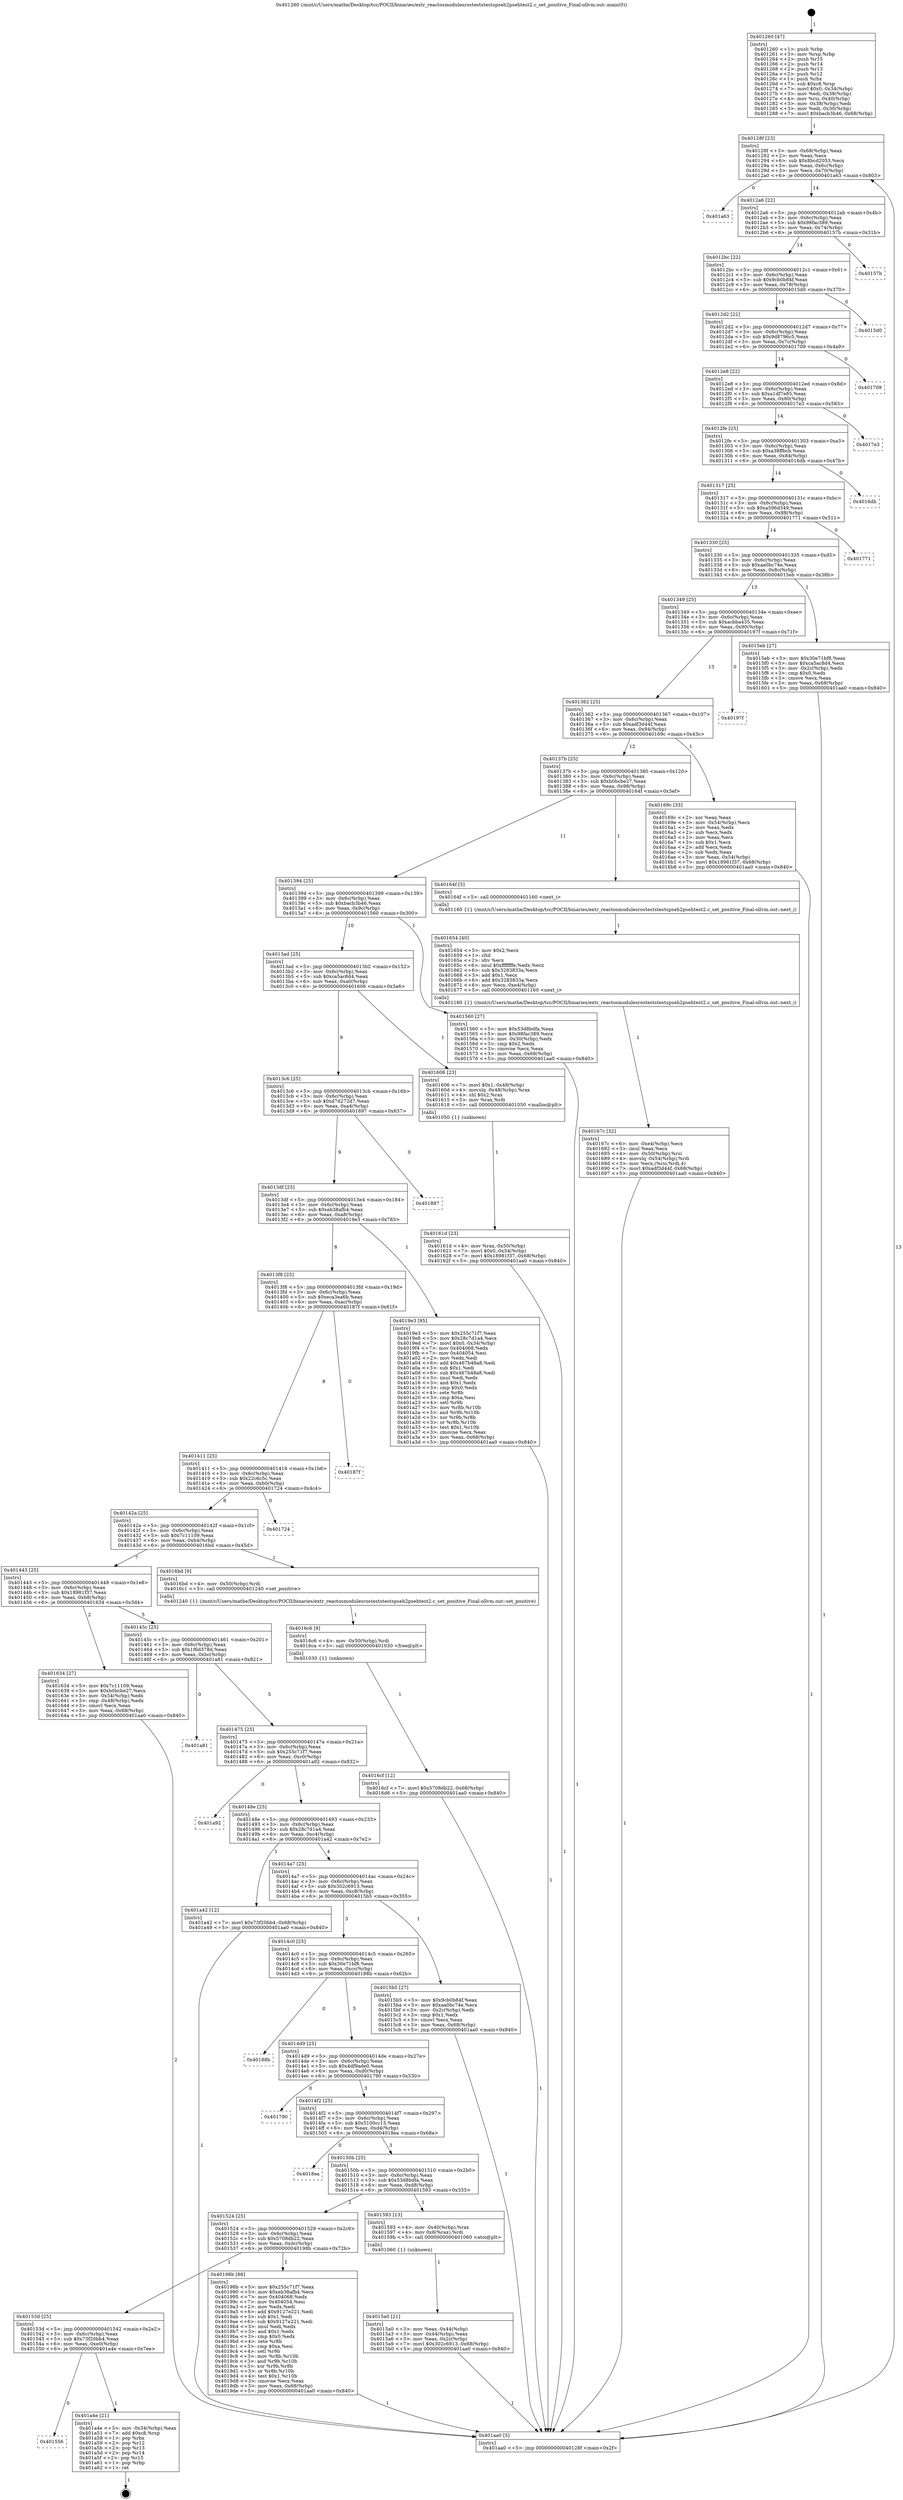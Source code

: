 digraph "0x401260" {
  label = "0x401260 (/mnt/c/Users/mathe/Desktop/tcc/POCII/binaries/extr_reactosmodulesrosteststestspseh2psehtest2.c_set_positive_Final-ollvm.out::main(0))"
  labelloc = "t"
  node[shape=record]

  Entry [label="",width=0.3,height=0.3,shape=circle,fillcolor=black,style=filled]
  "0x40128f" [label="{
     0x40128f [23]\l
     | [instrs]\l
     &nbsp;&nbsp;0x40128f \<+3\>: mov -0x68(%rbp),%eax\l
     &nbsp;&nbsp;0x401292 \<+2\>: mov %eax,%ecx\l
     &nbsp;&nbsp;0x401294 \<+6\>: sub $0x8bcd2053,%ecx\l
     &nbsp;&nbsp;0x40129a \<+3\>: mov %eax,-0x6c(%rbp)\l
     &nbsp;&nbsp;0x40129d \<+3\>: mov %ecx,-0x70(%rbp)\l
     &nbsp;&nbsp;0x4012a0 \<+6\>: je 0000000000401a63 \<main+0x803\>\l
  }"]
  "0x401a63" [label="{
     0x401a63\l
  }", style=dashed]
  "0x4012a6" [label="{
     0x4012a6 [22]\l
     | [instrs]\l
     &nbsp;&nbsp;0x4012a6 \<+5\>: jmp 00000000004012ab \<main+0x4b\>\l
     &nbsp;&nbsp;0x4012ab \<+3\>: mov -0x6c(%rbp),%eax\l
     &nbsp;&nbsp;0x4012ae \<+5\>: sub $0x98fac389,%eax\l
     &nbsp;&nbsp;0x4012b3 \<+3\>: mov %eax,-0x74(%rbp)\l
     &nbsp;&nbsp;0x4012b6 \<+6\>: je 000000000040157b \<main+0x31b\>\l
  }"]
  Exit [label="",width=0.3,height=0.3,shape=circle,fillcolor=black,style=filled,peripheries=2]
  "0x40157b" [label="{
     0x40157b\l
  }", style=dashed]
  "0x4012bc" [label="{
     0x4012bc [22]\l
     | [instrs]\l
     &nbsp;&nbsp;0x4012bc \<+5\>: jmp 00000000004012c1 \<main+0x61\>\l
     &nbsp;&nbsp;0x4012c1 \<+3\>: mov -0x6c(%rbp),%eax\l
     &nbsp;&nbsp;0x4012c4 \<+5\>: sub $0x9cb0b84f,%eax\l
     &nbsp;&nbsp;0x4012c9 \<+3\>: mov %eax,-0x78(%rbp)\l
     &nbsp;&nbsp;0x4012cc \<+6\>: je 00000000004015d0 \<main+0x370\>\l
  }"]
  "0x401556" [label="{
     0x401556\l
  }", style=dashed]
  "0x4015d0" [label="{
     0x4015d0\l
  }", style=dashed]
  "0x4012d2" [label="{
     0x4012d2 [22]\l
     | [instrs]\l
     &nbsp;&nbsp;0x4012d2 \<+5\>: jmp 00000000004012d7 \<main+0x77\>\l
     &nbsp;&nbsp;0x4012d7 \<+3\>: mov -0x6c(%rbp),%eax\l
     &nbsp;&nbsp;0x4012da \<+5\>: sub $0x9d8796c5,%eax\l
     &nbsp;&nbsp;0x4012df \<+3\>: mov %eax,-0x7c(%rbp)\l
     &nbsp;&nbsp;0x4012e2 \<+6\>: je 0000000000401709 \<main+0x4a9\>\l
  }"]
  "0x401a4e" [label="{
     0x401a4e [21]\l
     | [instrs]\l
     &nbsp;&nbsp;0x401a4e \<+3\>: mov -0x34(%rbp),%eax\l
     &nbsp;&nbsp;0x401a51 \<+7\>: add $0xc8,%rsp\l
     &nbsp;&nbsp;0x401a58 \<+1\>: pop %rbx\l
     &nbsp;&nbsp;0x401a59 \<+2\>: pop %r12\l
     &nbsp;&nbsp;0x401a5b \<+2\>: pop %r13\l
     &nbsp;&nbsp;0x401a5d \<+2\>: pop %r14\l
     &nbsp;&nbsp;0x401a5f \<+2\>: pop %r15\l
     &nbsp;&nbsp;0x401a61 \<+1\>: pop %rbp\l
     &nbsp;&nbsp;0x401a62 \<+1\>: ret\l
  }"]
  "0x401709" [label="{
     0x401709\l
  }", style=dashed]
  "0x4012e8" [label="{
     0x4012e8 [22]\l
     | [instrs]\l
     &nbsp;&nbsp;0x4012e8 \<+5\>: jmp 00000000004012ed \<main+0x8d\>\l
     &nbsp;&nbsp;0x4012ed \<+3\>: mov -0x6c(%rbp),%eax\l
     &nbsp;&nbsp;0x4012f0 \<+5\>: sub $0xa1df7e85,%eax\l
     &nbsp;&nbsp;0x4012f5 \<+3\>: mov %eax,-0x80(%rbp)\l
     &nbsp;&nbsp;0x4012f8 \<+6\>: je 00000000004017e3 \<main+0x583\>\l
  }"]
  "0x40153d" [label="{
     0x40153d [25]\l
     | [instrs]\l
     &nbsp;&nbsp;0x40153d \<+5\>: jmp 0000000000401542 \<main+0x2e2\>\l
     &nbsp;&nbsp;0x401542 \<+3\>: mov -0x6c(%rbp),%eax\l
     &nbsp;&nbsp;0x401545 \<+5\>: sub $0x73f20bb4,%eax\l
     &nbsp;&nbsp;0x40154a \<+6\>: mov %eax,-0xe0(%rbp)\l
     &nbsp;&nbsp;0x401550 \<+6\>: je 0000000000401a4e \<main+0x7ee\>\l
  }"]
  "0x4017e3" [label="{
     0x4017e3\l
  }", style=dashed]
  "0x4012fe" [label="{
     0x4012fe [25]\l
     | [instrs]\l
     &nbsp;&nbsp;0x4012fe \<+5\>: jmp 0000000000401303 \<main+0xa3\>\l
     &nbsp;&nbsp;0x401303 \<+3\>: mov -0x6c(%rbp),%eax\l
     &nbsp;&nbsp;0x401306 \<+5\>: sub $0xa38ffbcb,%eax\l
     &nbsp;&nbsp;0x40130b \<+6\>: mov %eax,-0x84(%rbp)\l
     &nbsp;&nbsp;0x401311 \<+6\>: je 00000000004016db \<main+0x47b\>\l
  }"]
  "0x40198b" [label="{
     0x40198b [88]\l
     | [instrs]\l
     &nbsp;&nbsp;0x40198b \<+5\>: mov $0x255c71f7,%eax\l
     &nbsp;&nbsp;0x401990 \<+5\>: mov $0xeb38afb4,%ecx\l
     &nbsp;&nbsp;0x401995 \<+7\>: mov 0x404068,%edx\l
     &nbsp;&nbsp;0x40199c \<+7\>: mov 0x404054,%esi\l
     &nbsp;&nbsp;0x4019a3 \<+2\>: mov %edx,%edi\l
     &nbsp;&nbsp;0x4019a5 \<+6\>: add $0x9127e221,%edi\l
     &nbsp;&nbsp;0x4019ab \<+3\>: sub $0x1,%edi\l
     &nbsp;&nbsp;0x4019ae \<+6\>: sub $0x9127e221,%edi\l
     &nbsp;&nbsp;0x4019b4 \<+3\>: imul %edi,%edx\l
     &nbsp;&nbsp;0x4019b7 \<+3\>: and $0x1,%edx\l
     &nbsp;&nbsp;0x4019ba \<+3\>: cmp $0x0,%edx\l
     &nbsp;&nbsp;0x4019bd \<+4\>: sete %r8b\l
     &nbsp;&nbsp;0x4019c1 \<+3\>: cmp $0xa,%esi\l
     &nbsp;&nbsp;0x4019c4 \<+4\>: setl %r9b\l
     &nbsp;&nbsp;0x4019c8 \<+3\>: mov %r8b,%r10b\l
     &nbsp;&nbsp;0x4019cb \<+3\>: and %r9b,%r10b\l
     &nbsp;&nbsp;0x4019ce \<+3\>: xor %r9b,%r8b\l
     &nbsp;&nbsp;0x4019d1 \<+3\>: or %r8b,%r10b\l
     &nbsp;&nbsp;0x4019d4 \<+4\>: test $0x1,%r10b\l
     &nbsp;&nbsp;0x4019d8 \<+3\>: cmovne %ecx,%eax\l
     &nbsp;&nbsp;0x4019db \<+3\>: mov %eax,-0x68(%rbp)\l
     &nbsp;&nbsp;0x4019de \<+5\>: jmp 0000000000401aa0 \<main+0x840\>\l
  }"]
  "0x4016db" [label="{
     0x4016db\l
  }", style=dashed]
  "0x401317" [label="{
     0x401317 [25]\l
     | [instrs]\l
     &nbsp;&nbsp;0x401317 \<+5\>: jmp 000000000040131c \<main+0xbc\>\l
     &nbsp;&nbsp;0x40131c \<+3\>: mov -0x6c(%rbp),%eax\l
     &nbsp;&nbsp;0x40131f \<+5\>: sub $0xa596d349,%eax\l
     &nbsp;&nbsp;0x401324 \<+6\>: mov %eax,-0x88(%rbp)\l
     &nbsp;&nbsp;0x40132a \<+6\>: je 0000000000401771 \<main+0x511\>\l
  }"]
  "0x4016cf" [label="{
     0x4016cf [12]\l
     | [instrs]\l
     &nbsp;&nbsp;0x4016cf \<+7\>: movl $0x5708db22,-0x68(%rbp)\l
     &nbsp;&nbsp;0x4016d6 \<+5\>: jmp 0000000000401aa0 \<main+0x840\>\l
  }"]
  "0x401771" [label="{
     0x401771\l
  }", style=dashed]
  "0x401330" [label="{
     0x401330 [25]\l
     | [instrs]\l
     &nbsp;&nbsp;0x401330 \<+5\>: jmp 0000000000401335 \<main+0xd5\>\l
     &nbsp;&nbsp;0x401335 \<+3\>: mov -0x6c(%rbp),%eax\l
     &nbsp;&nbsp;0x401338 \<+5\>: sub $0xaa0bc74e,%eax\l
     &nbsp;&nbsp;0x40133d \<+6\>: mov %eax,-0x8c(%rbp)\l
     &nbsp;&nbsp;0x401343 \<+6\>: je 00000000004015eb \<main+0x38b\>\l
  }"]
  "0x4016c6" [label="{
     0x4016c6 [9]\l
     | [instrs]\l
     &nbsp;&nbsp;0x4016c6 \<+4\>: mov -0x50(%rbp),%rdi\l
     &nbsp;&nbsp;0x4016ca \<+5\>: call 0000000000401030 \<free@plt\>\l
     | [calls]\l
     &nbsp;&nbsp;0x401030 \{1\} (unknown)\l
  }"]
  "0x4015eb" [label="{
     0x4015eb [27]\l
     | [instrs]\l
     &nbsp;&nbsp;0x4015eb \<+5\>: mov $0x30e71bf8,%eax\l
     &nbsp;&nbsp;0x4015f0 \<+5\>: mov $0xca5ac8d4,%ecx\l
     &nbsp;&nbsp;0x4015f5 \<+3\>: mov -0x2c(%rbp),%edx\l
     &nbsp;&nbsp;0x4015f8 \<+3\>: cmp $0x0,%edx\l
     &nbsp;&nbsp;0x4015fb \<+3\>: cmove %ecx,%eax\l
     &nbsp;&nbsp;0x4015fe \<+3\>: mov %eax,-0x68(%rbp)\l
     &nbsp;&nbsp;0x401601 \<+5\>: jmp 0000000000401aa0 \<main+0x840\>\l
  }"]
  "0x401349" [label="{
     0x401349 [25]\l
     | [instrs]\l
     &nbsp;&nbsp;0x401349 \<+5\>: jmp 000000000040134e \<main+0xee\>\l
     &nbsp;&nbsp;0x40134e \<+3\>: mov -0x6c(%rbp),%eax\l
     &nbsp;&nbsp;0x401351 \<+5\>: sub $0xacbba435,%eax\l
     &nbsp;&nbsp;0x401356 \<+6\>: mov %eax,-0x90(%rbp)\l
     &nbsp;&nbsp;0x40135c \<+6\>: je 000000000040197f \<main+0x71f\>\l
  }"]
  "0x40167c" [label="{
     0x40167c [32]\l
     | [instrs]\l
     &nbsp;&nbsp;0x40167c \<+6\>: mov -0xe4(%rbp),%ecx\l
     &nbsp;&nbsp;0x401682 \<+3\>: imul %eax,%ecx\l
     &nbsp;&nbsp;0x401685 \<+4\>: mov -0x50(%rbp),%rsi\l
     &nbsp;&nbsp;0x401689 \<+4\>: movslq -0x54(%rbp),%rdi\l
     &nbsp;&nbsp;0x40168d \<+3\>: mov %ecx,(%rsi,%rdi,4)\l
     &nbsp;&nbsp;0x401690 \<+7\>: movl $0xadf3d44f,-0x68(%rbp)\l
     &nbsp;&nbsp;0x401697 \<+5\>: jmp 0000000000401aa0 \<main+0x840\>\l
  }"]
  "0x40197f" [label="{
     0x40197f\l
  }", style=dashed]
  "0x401362" [label="{
     0x401362 [25]\l
     | [instrs]\l
     &nbsp;&nbsp;0x401362 \<+5\>: jmp 0000000000401367 \<main+0x107\>\l
     &nbsp;&nbsp;0x401367 \<+3\>: mov -0x6c(%rbp),%eax\l
     &nbsp;&nbsp;0x40136a \<+5\>: sub $0xadf3d44f,%eax\l
     &nbsp;&nbsp;0x40136f \<+6\>: mov %eax,-0x94(%rbp)\l
     &nbsp;&nbsp;0x401375 \<+6\>: je 000000000040169c \<main+0x43c\>\l
  }"]
  "0x401654" [label="{
     0x401654 [40]\l
     | [instrs]\l
     &nbsp;&nbsp;0x401654 \<+5\>: mov $0x2,%ecx\l
     &nbsp;&nbsp;0x401659 \<+1\>: cltd\l
     &nbsp;&nbsp;0x40165a \<+2\>: idiv %ecx\l
     &nbsp;&nbsp;0x40165c \<+6\>: imul $0xfffffffe,%edx,%ecx\l
     &nbsp;&nbsp;0x401662 \<+6\>: sub $0x3283833a,%ecx\l
     &nbsp;&nbsp;0x401668 \<+3\>: add $0x1,%ecx\l
     &nbsp;&nbsp;0x40166b \<+6\>: add $0x3283833a,%ecx\l
     &nbsp;&nbsp;0x401671 \<+6\>: mov %ecx,-0xe4(%rbp)\l
     &nbsp;&nbsp;0x401677 \<+5\>: call 0000000000401160 \<next_i\>\l
     | [calls]\l
     &nbsp;&nbsp;0x401160 \{1\} (/mnt/c/Users/mathe/Desktop/tcc/POCII/binaries/extr_reactosmodulesrosteststestspseh2psehtest2.c_set_positive_Final-ollvm.out::next_i)\l
  }"]
  "0x40169c" [label="{
     0x40169c [33]\l
     | [instrs]\l
     &nbsp;&nbsp;0x40169c \<+2\>: xor %eax,%eax\l
     &nbsp;&nbsp;0x40169e \<+3\>: mov -0x54(%rbp),%ecx\l
     &nbsp;&nbsp;0x4016a1 \<+2\>: mov %eax,%edx\l
     &nbsp;&nbsp;0x4016a3 \<+2\>: sub %ecx,%edx\l
     &nbsp;&nbsp;0x4016a5 \<+2\>: mov %eax,%ecx\l
     &nbsp;&nbsp;0x4016a7 \<+3\>: sub $0x1,%ecx\l
     &nbsp;&nbsp;0x4016aa \<+2\>: add %ecx,%edx\l
     &nbsp;&nbsp;0x4016ac \<+2\>: sub %edx,%eax\l
     &nbsp;&nbsp;0x4016ae \<+3\>: mov %eax,-0x54(%rbp)\l
     &nbsp;&nbsp;0x4016b1 \<+7\>: movl $0x18981f37,-0x68(%rbp)\l
     &nbsp;&nbsp;0x4016b8 \<+5\>: jmp 0000000000401aa0 \<main+0x840\>\l
  }"]
  "0x40137b" [label="{
     0x40137b [25]\l
     | [instrs]\l
     &nbsp;&nbsp;0x40137b \<+5\>: jmp 0000000000401380 \<main+0x120\>\l
     &nbsp;&nbsp;0x401380 \<+3\>: mov -0x6c(%rbp),%eax\l
     &nbsp;&nbsp;0x401383 \<+5\>: sub $0xb0bcbe27,%eax\l
     &nbsp;&nbsp;0x401388 \<+6\>: mov %eax,-0x98(%rbp)\l
     &nbsp;&nbsp;0x40138e \<+6\>: je 000000000040164f \<main+0x3ef\>\l
  }"]
  "0x40161d" [label="{
     0x40161d [23]\l
     | [instrs]\l
     &nbsp;&nbsp;0x40161d \<+4\>: mov %rax,-0x50(%rbp)\l
     &nbsp;&nbsp;0x401621 \<+7\>: movl $0x0,-0x54(%rbp)\l
     &nbsp;&nbsp;0x401628 \<+7\>: movl $0x18981f37,-0x68(%rbp)\l
     &nbsp;&nbsp;0x40162f \<+5\>: jmp 0000000000401aa0 \<main+0x840\>\l
  }"]
  "0x40164f" [label="{
     0x40164f [5]\l
     | [instrs]\l
     &nbsp;&nbsp;0x40164f \<+5\>: call 0000000000401160 \<next_i\>\l
     | [calls]\l
     &nbsp;&nbsp;0x401160 \{1\} (/mnt/c/Users/mathe/Desktop/tcc/POCII/binaries/extr_reactosmodulesrosteststestspseh2psehtest2.c_set_positive_Final-ollvm.out::next_i)\l
  }"]
  "0x401394" [label="{
     0x401394 [25]\l
     | [instrs]\l
     &nbsp;&nbsp;0x401394 \<+5\>: jmp 0000000000401399 \<main+0x139\>\l
     &nbsp;&nbsp;0x401399 \<+3\>: mov -0x6c(%rbp),%eax\l
     &nbsp;&nbsp;0x40139c \<+5\>: sub $0xbacb3b46,%eax\l
     &nbsp;&nbsp;0x4013a1 \<+6\>: mov %eax,-0x9c(%rbp)\l
     &nbsp;&nbsp;0x4013a7 \<+6\>: je 0000000000401560 \<main+0x300\>\l
  }"]
  "0x4015a0" [label="{
     0x4015a0 [21]\l
     | [instrs]\l
     &nbsp;&nbsp;0x4015a0 \<+3\>: mov %eax,-0x44(%rbp)\l
     &nbsp;&nbsp;0x4015a3 \<+3\>: mov -0x44(%rbp),%eax\l
     &nbsp;&nbsp;0x4015a6 \<+3\>: mov %eax,-0x2c(%rbp)\l
     &nbsp;&nbsp;0x4015a9 \<+7\>: movl $0x302c6913,-0x68(%rbp)\l
     &nbsp;&nbsp;0x4015b0 \<+5\>: jmp 0000000000401aa0 \<main+0x840\>\l
  }"]
  "0x401560" [label="{
     0x401560 [27]\l
     | [instrs]\l
     &nbsp;&nbsp;0x401560 \<+5\>: mov $0x53d8bdfa,%eax\l
     &nbsp;&nbsp;0x401565 \<+5\>: mov $0x98fac389,%ecx\l
     &nbsp;&nbsp;0x40156a \<+3\>: mov -0x30(%rbp),%edx\l
     &nbsp;&nbsp;0x40156d \<+3\>: cmp $0x2,%edx\l
     &nbsp;&nbsp;0x401570 \<+3\>: cmovne %ecx,%eax\l
     &nbsp;&nbsp;0x401573 \<+3\>: mov %eax,-0x68(%rbp)\l
     &nbsp;&nbsp;0x401576 \<+5\>: jmp 0000000000401aa0 \<main+0x840\>\l
  }"]
  "0x4013ad" [label="{
     0x4013ad [25]\l
     | [instrs]\l
     &nbsp;&nbsp;0x4013ad \<+5\>: jmp 00000000004013b2 \<main+0x152\>\l
     &nbsp;&nbsp;0x4013b2 \<+3\>: mov -0x6c(%rbp),%eax\l
     &nbsp;&nbsp;0x4013b5 \<+5\>: sub $0xca5ac8d4,%eax\l
     &nbsp;&nbsp;0x4013ba \<+6\>: mov %eax,-0xa0(%rbp)\l
     &nbsp;&nbsp;0x4013c0 \<+6\>: je 0000000000401606 \<main+0x3a6\>\l
  }"]
  "0x401aa0" [label="{
     0x401aa0 [5]\l
     | [instrs]\l
     &nbsp;&nbsp;0x401aa0 \<+5\>: jmp 000000000040128f \<main+0x2f\>\l
  }"]
  "0x401260" [label="{
     0x401260 [47]\l
     | [instrs]\l
     &nbsp;&nbsp;0x401260 \<+1\>: push %rbp\l
     &nbsp;&nbsp;0x401261 \<+3\>: mov %rsp,%rbp\l
     &nbsp;&nbsp;0x401264 \<+2\>: push %r15\l
     &nbsp;&nbsp;0x401266 \<+2\>: push %r14\l
     &nbsp;&nbsp;0x401268 \<+2\>: push %r13\l
     &nbsp;&nbsp;0x40126a \<+2\>: push %r12\l
     &nbsp;&nbsp;0x40126c \<+1\>: push %rbx\l
     &nbsp;&nbsp;0x40126d \<+7\>: sub $0xc8,%rsp\l
     &nbsp;&nbsp;0x401274 \<+7\>: movl $0x0,-0x34(%rbp)\l
     &nbsp;&nbsp;0x40127b \<+3\>: mov %edi,-0x38(%rbp)\l
     &nbsp;&nbsp;0x40127e \<+4\>: mov %rsi,-0x40(%rbp)\l
     &nbsp;&nbsp;0x401282 \<+3\>: mov -0x38(%rbp),%edi\l
     &nbsp;&nbsp;0x401285 \<+3\>: mov %edi,-0x30(%rbp)\l
     &nbsp;&nbsp;0x401288 \<+7\>: movl $0xbacb3b46,-0x68(%rbp)\l
  }"]
  "0x401524" [label="{
     0x401524 [25]\l
     | [instrs]\l
     &nbsp;&nbsp;0x401524 \<+5\>: jmp 0000000000401529 \<main+0x2c9\>\l
     &nbsp;&nbsp;0x401529 \<+3\>: mov -0x6c(%rbp),%eax\l
     &nbsp;&nbsp;0x40152c \<+5\>: sub $0x5708db22,%eax\l
     &nbsp;&nbsp;0x401531 \<+6\>: mov %eax,-0xdc(%rbp)\l
     &nbsp;&nbsp;0x401537 \<+6\>: je 000000000040198b \<main+0x72b\>\l
  }"]
  "0x401606" [label="{
     0x401606 [23]\l
     | [instrs]\l
     &nbsp;&nbsp;0x401606 \<+7\>: movl $0x1,-0x48(%rbp)\l
     &nbsp;&nbsp;0x40160d \<+4\>: movslq -0x48(%rbp),%rax\l
     &nbsp;&nbsp;0x401611 \<+4\>: shl $0x2,%rax\l
     &nbsp;&nbsp;0x401615 \<+3\>: mov %rax,%rdi\l
     &nbsp;&nbsp;0x401618 \<+5\>: call 0000000000401050 \<malloc@plt\>\l
     | [calls]\l
     &nbsp;&nbsp;0x401050 \{1\} (unknown)\l
  }"]
  "0x4013c6" [label="{
     0x4013c6 [25]\l
     | [instrs]\l
     &nbsp;&nbsp;0x4013c6 \<+5\>: jmp 00000000004013cb \<main+0x16b\>\l
     &nbsp;&nbsp;0x4013cb \<+3\>: mov -0x6c(%rbp),%eax\l
     &nbsp;&nbsp;0x4013ce \<+5\>: sub $0xd7d272d7,%eax\l
     &nbsp;&nbsp;0x4013d3 \<+6\>: mov %eax,-0xa4(%rbp)\l
     &nbsp;&nbsp;0x4013d9 \<+6\>: je 0000000000401897 \<main+0x637\>\l
  }"]
  "0x401593" [label="{
     0x401593 [13]\l
     | [instrs]\l
     &nbsp;&nbsp;0x401593 \<+4\>: mov -0x40(%rbp),%rax\l
     &nbsp;&nbsp;0x401597 \<+4\>: mov 0x8(%rax),%rdi\l
     &nbsp;&nbsp;0x40159b \<+5\>: call 0000000000401060 \<atoi@plt\>\l
     | [calls]\l
     &nbsp;&nbsp;0x401060 \{1\} (unknown)\l
  }"]
  "0x401897" [label="{
     0x401897\l
  }", style=dashed]
  "0x4013df" [label="{
     0x4013df [25]\l
     | [instrs]\l
     &nbsp;&nbsp;0x4013df \<+5\>: jmp 00000000004013e4 \<main+0x184\>\l
     &nbsp;&nbsp;0x4013e4 \<+3\>: mov -0x6c(%rbp),%eax\l
     &nbsp;&nbsp;0x4013e7 \<+5\>: sub $0xeb38afb4,%eax\l
     &nbsp;&nbsp;0x4013ec \<+6\>: mov %eax,-0xa8(%rbp)\l
     &nbsp;&nbsp;0x4013f2 \<+6\>: je 00000000004019e3 \<main+0x783\>\l
  }"]
  "0x40150b" [label="{
     0x40150b [25]\l
     | [instrs]\l
     &nbsp;&nbsp;0x40150b \<+5\>: jmp 0000000000401510 \<main+0x2b0\>\l
     &nbsp;&nbsp;0x401510 \<+3\>: mov -0x6c(%rbp),%eax\l
     &nbsp;&nbsp;0x401513 \<+5\>: sub $0x53d8bdfa,%eax\l
     &nbsp;&nbsp;0x401518 \<+6\>: mov %eax,-0xd8(%rbp)\l
     &nbsp;&nbsp;0x40151e \<+6\>: je 0000000000401593 \<main+0x333\>\l
  }"]
  "0x4019e3" [label="{
     0x4019e3 [95]\l
     | [instrs]\l
     &nbsp;&nbsp;0x4019e3 \<+5\>: mov $0x255c71f7,%eax\l
     &nbsp;&nbsp;0x4019e8 \<+5\>: mov $0x28c7d1a4,%ecx\l
     &nbsp;&nbsp;0x4019ed \<+7\>: movl $0x0,-0x34(%rbp)\l
     &nbsp;&nbsp;0x4019f4 \<+7\>: mov 0x404068,%edx\l
     &nbsp;&nbsp;0x4019fb \<+7\>: mov 0x404054,%esi\l
     &nbsp;&nbsp;0x401a02 \<+2\>: mov %edx,%edi\l
     &nbsp;&nbsp;0x401a04 \<+6\>: add $0x467b48a8,%edi\l
     &nbsp;&nbsp;0x401a0a \<+3\>: sub $0x1,%edi\l
     &nbsp;&nbsp;0x401a0d \<+6\>: sub $0x467b48a8,%edi\l
     &nbsp;&nbsp;0x401a13 \<+3\>: imul %edi,%edx\l
     &nbsp;&nbsp;0x401a16 \<+3\>: and $0x1,%edx\l
     &nbsp;&nbsp;0x401a19 \<+3\>: cmp $0x0,%edx\l
     &nbsp;&nbsp;0x401a1c \<+4\>: sete %r8b\l
     &nbsp;&nbsp;0x401a20 \<+3\>: cmp $0xa,%esi\l
     &nbsp;&nbsp;0x401a23 \<+4\>: setl %r9b\l
     &nbsp;&nbsp;0x401a27 \<+3\>: mov %r8b,%r10b\l
     &nbsp;&nbsp;0x401a2a \<+3\>: and %r9b,%r10b\l
     &nbsp;&nbsp;0x401a2d \<+3\>: xor %r9b,%r8b\l
     &nbsp;&nbsp;0x401a30 \<+3\>: or %r8b,%r10b\l
     &nbsp;&nbsp;0x401a33 \<+4\>: test $0x1,%r10b\l
     &nbsp;&nbsp;0x401a37 \<+3\>: cmovne %ecx,%eax\l
     &nbsp;&nbsp;0x401a3a \<+3\>: mov %eax,-0x68(%rbp)\l
     &nbsp;&nbsp;0x401a3d \<+5\>: jmp 0000000000401aa0 \<main+0x840\>\l
  }"]
  "0x4013f8" [label="{
     0x4013f8 [25]\l
     | [instrs]\l
     &nbsp;&nbsp;0x4013f8 \<+5\>: jmp 00000000004013fd \<main+0x19d\>\l
     &nbsp;&nbsp;0x4013fd \<+3\>: mov -0x6c(%rbp),%eax\l
     &nbsp;&nbsp;0x401400 \<+5\>: sub $0xeca3ea6b,%eax\l
     &nbsp;&nbsp;0x401405 \<+6\>: mov %eax,-0xac(%rbp)\l
     &nbsp;&nbsp;0x40140b \<+6\>: je 000000000040187f \<main+0x61f\>\l
  }"]
  "0x4018ea" [label="{
     0x4018ea\l
  }", style=dashed]
  "0x40187f" [label="{
     0x40187f\l
  }", style=dashed]
  "0x401411" [label="{
     0x401411 [25]\l
     | [instrs]\l
     &nbsp;&nbsp;0x401411 \<+5\>: jmp 0000000000401416 \<main+0x1b6\>\l
     &nbsp;&nbsp;0x401416 \<+3\>: mov -0x6c(%rbp),%eax\l
     &nbsp;&nbsp;0x401419 \<+5\>: sub $0x22c6c5c,%eax\l
     &nbsp;&nbsp;0x40141e \<+6\>: mov %eax,-0xb0(%rbp)\l
     &nbsp;&nbsp;0x401424 \<+6\>: je 0000000000401724 \<main+0x4c4\>\l
  }"]
  "0x4014f2" [label="{
     0x4014f2 [25]\l
     | [instrs]\l
     &nbsp;&nbsp;0x4014f2 \<+5\>: jmp 00000000004014f7 \<main+0x297\>\l
     &nbsp;&nbsp;0x4014f7 \<+3\>: mov -0x6c(%rbp),%eax\l
     &nbsp;&nbsp;0x4014fa \<+5\>: sub $0x5100cc15,%eax\l
     &nbsp;&nbsp;0x4014ff \<+6\>: mov %eax,-0xd4(%rbp)\l
     &nbsp;&nbsp;0x401505 \<+6\>: je 00000000004018ea \<main+0x68a\>\l
  }"]
  "0x401724" [label="{
     0x401724\l
  }", style=dashed]
  "0x40142a" [label="{
     0x40142a [25]\l
     | [instrs]\l
     &nbsp;&nbsp;0x40142a \<+5\>: jmp 000000000040142f \<main+0x1cf\>\l
     &nbsp;&nbsp;0x40142f \<+3\>: mov -0x6c(%rbp),%eax\l
     &nbsp;&nbsp;0x401432 \<+5\>: sub $0x7c11109,%eax\l
     &nbsp;&nbsp;0x401437 \<+6\>: mov %eax,-0xb4(%rbp)\l
     &nbsp;&nbsp;0x40143d \<+6\>: je 00000000004016bd \<main+0x45d\>\l
  }"]
  "0x401790" [label="{
     0x401790\l
  }", style=dashed]
  "0x4016bd" [label="{
     0x4016bd [9]\l
     | [instrs]\l
     &nbsp;&nbsp;0x4016bd \<+4\>: mov -0x50(%rbp),%rdi\l
     &nbsp;&nbsp;0x4016c1 \<+5\>: call 0000000000401240 \<set_positive\>\l
     | [calls]\l
     &nbsp;&nbsp;0x401240 \{1\} (/mnt/c/Users/mathe/Desktop/tcc/POCII/binaries/extr_reactosmodulesrosteststestspseh2psehtest2.c_set_positive_Final-ollvm.out::set_positive)\l
  }"]
  "0x401443" [label="{
     0x401443 [25]\l
     | [instrs]\l
     &nbsp;&nbsp;0x401443 \<+5\>: jmp 0000000000401448 \<main+0x1e8\>\l
     &nbsp;&nbsp;0x401448 \<+3\>: mov -0x6c(%rbp),%eax\l
     &nbsp;&nbsp;0x40144b \<+5\>: sub $0x18981f37,%eax\l
     &nbsp;&nbsp;0x401450 \<+6\>: mov %eax,-0xb8(%rbp)\l
     &nbsp;&nbsp;0x401456 \<+6\>: je 0000000000401634 \<main+0x3d4\>\l
  }"]
  "0x4014d9" [label="{
     0x4014d9 [25]\l
     | [instrs]\l
     &nbsp;&nbsp;0x4014d9 \<+5\>: jmp 00000000004014de \<main+0x27e\>\l
     &nbsp;&nbsp;0x4014de \<+3\>: mov -0x6c(%rbp),%eax\l
     &nbsp;&nbsp;0x4014e1 \<+5\>: sub $0x4df9ade0,%eax\l
     &nbsp;&nbsp;0x4014e6 \<+6\>: mov %eax,-0xd0(%rbp)\l
     &nbsp;&nbsp;0x4014ec \<+6\>: je 0000000000401790 \<main+0x530\>\l
  }"]
  "0x401634" [label="{
     0x401634 [27]\l
     | [instrs]\l
     &nbsp;&nbsp;0x401634 \<+5\>: mov $0x7c11109,%eax\l
     &nbsp;&nbsp;0x401639 \<+5\>: mov $0xb0bcbe27,%ecx\l
     &nbsp;&nbsp;0x40163e \<+3\>: mov -0x54(%rbp),%edx\l
     &nbsp;&nbsp;0x401641 \<+3\>: cmp -0x48(%rbp),%edx\l
     &nbsp;&nbsp;0x401644 \<+3\>: cmovl %ecx,%eax\l
     &nbsp;&nbsp;0x401647 \<+3\>: mov %eax,-0x68(%rbp)\l
     &nbsp;&nbsp;0x40164a \<+5\>: jmp 0000000000401aa0 \<main+0x840\>\l
  }"]
  "0x40145c" [label="{
     0x40145c [25]\l
     | [instrs]\l
     &nbsp;&nbsp;0x40145c \<+5\>: jmp 0000000000401461 \<main+0x201\>\l
     &nbsp;&nbsp;0x401461 \<+3\>: mov -0x6c(%rbp),%eax\l
     &nbsp;&nbsp;0x401464 \<+5\>: sub $0x1f6d378d,%eax\l
     &nbsp;&nbsp;0x401469 \<+6\>: mov %eax,-0xbc(%rbp)\l
     &nbsp;&nbsp;0x40146f \<+6\>: je 0000000000401a81 \<main+0x821\>\l
  }"]
  "0x40188b" [label="{
     0x40188b\l
  }", style=dashed]
  "0x401a81" [label="{
     0x401a81\l
  }", style=dashed]
  "0x401475" [label="{
     0x401475 [25]\l
     | [instrs]\l
     &nbsp;&nbsp;0x401475 \<+5\>: jmp 000000000040147a \<main+0x21a\>\l
     &nbsp;&nbsp;0x40147a \<+3\>: mov -0x6c(%rbp),%eax\l
     &nbsp;&nbsp;0x40147d \<+5\>: sub $0x255c71f7,%eax\l
     &nbsp;&nbsp;0x401482 \<+6\>: mov %eax,-0xc0(%rbp)\l
     &nbsp;&nbsp;0x401488 \<+6\>: je 0000000000401a92 \<main+0x832\>\l
  }"]
  "0x4014c0" [label="{
     0x4014c0 [25]\l
     | [instrs]\l
     &nbsp;&nbsp;0x4014c0 \<+5\>: jmp 00000000004014c5 \<main+0x265\>\l
     &nbsp;&nbsp;0x4014c5 \<+3\>: mov -0x6c(%rbp),%eax\l
     &nbsp;&nbsp;0x4014c8 \<+5\>: sub $0x30e71bf8,%eax\l
     &nbsp;&nbsp;0x4014cd \<+6\>: mov %eax,-0xcc(%rbp)\l
     &nbsp;&nbsp;0x4014d3 \<+6\>: je 000000000040188b \<main+0x62b\>\l
  }"]
  "0x401a92" [label="{
     0x401a92\l
  }", style=dashed]
  "0x40148e" [label="{
     0x40148e [25]\l
     | [instrs]\l
     &nbsp;&nbsp;0x40148e \<+5\>: jmp 0000000000401493 \<main+0x233\>\l
     &nbsp;&nbsp;0x401493 \<+3\>: mov -0x6c(%rbp),%eax\l
     &nbsp;&nbsp;0x401496 \<+5\>: sub $0x28c7d1a4,%eax\l
     &nbsp;&nbsp;0x40149b \<+6\>: mov %eax,-0xc4(%rbp)\l
     &nbsp;&nbsp;0x4014a1 \<+6\>: je 0000000000401a42 \<main+0x7e2\>\l
  }"]
  "0x4015b5" [label="{
     0x4015b5 [27]\l
     | [instrs]\l
     &nbsp;&nbsp;0x4015b5 \<+5\>: mov $0x9cb0b84f,%eax\l
     &nbsp;&nbsp;0x4015ba \<+5\>: mov $0xaa0bc74e,%ecx\l
     &nbsp;&nbsp;0x4015bf \<+3\>: mov -0x2c(%rbp),%edx\l
     &nbsp;&nbsp;0x4015c2 \<+3\>: cmp $0x1,%edx\l
     &nbsp;&nbsp;0x4015c5 \<+3\>: cmovl %ecx,%eax\l
     &nbsp;&nbsp;0x4015c8 \<+3\>: mov %eax,-0x68(%rbp)\l
     &nbsp;&nbsp;0x4015cb \<+5\>: jmp 0000000000401aa0 \<main+0x840\>\l
  }"]
  "0x401a42" [label="{
     0x401a42 [12]\l
     | [instrs]\l
     &nbsp;&nbsp;0x401a42 \<+7\>: movl $0x73f20bb4,-0x68(%rbp)\l
     &nbsp;&nbsp;0x401a49 \<+5\>: jmp 0000000000401aa0 \<main+0x840\>\l
  }"]
  "0x4014a7" [label="{
     0x4014a7 [25]\l
     | [instrs]\l
     &nbsp;&nbsp;0x4014a7 \<+5\>: jmp 00000000004014ac \<main+0x24c\>\l
     &nbsp;&nbsp;0x4014ac \<+3\>: mov -0x6c(%rbp),%eax\l
     &nbsp;&nbsp;0x4014af \<+5\>: sub $0x302c6913,%eax\l
     &nbsp;&nbsp;0x4014b4 \<+6\>: mov %eax,-0xc8(%rbp)\l
     &nbsp;&nbsp;0x4014ba \<+6\>: je 00000000004015b5 \<main+0x355\>\l
  }"]
  Entry -> "0x401260" [label=" 1"]
  "0x40128f" -> "0x401a63" [label=" 0"]
  "0x40128f" -> "0x4012a6" [label=" 14"]
  "0x401a4e" -> Exit [label=" 1"]
  "0x4012a6" -> "0x40157b" [label=" 0"]
  "0x4012a6" -> "0x4012bc" [label=" 14"]
  "0x40153d" -> "0x401556" [label=" 0"]
  "0x4012bc" -> "0x4015d0" [label=" 0"]
  "0x4012bc" -> "0x4012d2" [label=" 14"]
  "0x40153d" -> "0x401a4e" [label=" 1"]
  "0x4012d2" -> "0x401709" [label=" 0"]
  "0x4012d2" -> "0x4012e8" [label=" 14"]
  "0x401a42" -> "0x401aa0" [label=" 1"]
  "0x4012e8" -> "0x4017e3" [label=" 0"]
  "0x4012e8" -> "0x4012fe" [label=" 14"]
  "0x4019e3" -> "0x401aa0" [label=" 1"]
  "0x4012fe" -> "0x4016db" [label=" 0"]
  "0x4012fe" -> "0x401317" [label=" 14"]
  "0x40198b" -> "0x401aa0" [label=" 1"]
  "0x401317" -> "0x401771" [label=" 0"]
  "0x401317" -> "0x401330" [label=" 14"]
  "0x401524" -> "0x40198b" [label=" 1"]
  "0x401330" -> "0x4015eb" [label=" 1"]
  "0x401330" -> "0x401349" [label=" 13"]
  "0x401524" -> "0x40153d" [label=" 1"]
  "0x401349" -> "0x40197f" [label=" 0"]
  "0x401349" -> "0x401362" [label=" 13"]
  "0x4016cf" -> "0x401aa0" [label=" 1"]
  "0x401362" -> "0x40169c" [label=" 1"]
  "0x401362" -> "0x40137b" [label=" 12"]
  "0x4016c6" -> "0x4016cf" [label=" 1"]
  "0x40137b" -> "0x40164f" [label=" 1"]
  "0x40137b" -> "0x401394" [label=" 11"]
  "0x4016bd" -> "0x4016c6" [label=" 1"]
  "0x401394" -> "0x401560" [label=" 1"]
  "0x401394" -> "0x4013ad" [label=" 10"]
  "0x401560" -> "0x401aa0" [label=" 1"]
  "0x401260" -> "0x40128f" [label=" 1"]
  "0x401aa0" -> "0x40128f" [label=" 13"]
  "0x40169c" -> "0x401aa0" [label=" 1"]
  "0x4013ad" -> "0x401606" [label=" 1"]
  "0x4013ad" -> "0x4013c6" [label=" 9"]
  "0x40167c" -> "0x401aa0" [label=" 1"]
  "0x4013c6" -> "0x401897" [label=" 0"]
  "0x4013c6" -> "0x4013df" [label=" 9"]
  "0x401654" -> "0x40167c" [label=" 1"]
  "0x4013df" -> "0x4019e3" [label=" 1"]
  "0x4013df" -> "0x4013f8" [label=" 8"]
  "0x401634" -> "0x401aa0" [label=" 2"]
  "0x4013f8" -> "0x40187f" [label=" 0"]
  "0x4013f8" -> "0x401411" [label=" 8"]
  "0x40161d" -> "0x401aa0" [label=" 1"]
  "0x401411" -> "0x401724" [label=" 0"]
  "0x401411" -> "0x40142a" [label=" 8"]
  "0x4015eb" -> "0x401aa0" [label=" 1"]
  "0x40142a" -> "0x4016bd" [label=" 1"]
  "0x40142a" -> "0x401443" [label=" 7"]
  "0x4015b5" -> "0x401aa0" [label=" 1"]
  "0x401443" -> "0x401634" [label=" 2"]
  "0x401443" -> "0x40145c" [label=" 5"]
  "0x401593" -> "0x4015a0" [label=" 1"]
  "0x40145c" -> "0x401a81" [label=" 0"]
  "0x40145c" -> "0x401475" [label=" 5"]
  "0x40150b" -> "0x401524" [label=" 2"]
  "0x401475" -> "0x401a92" [label=" 0"]
  "0x401475" -> "0x40148e" [label=" 5"]
  "0x40164f" -> "0x401654" [label=" 1"]
  "0x40148e" -> "0x401a42" [label=" 1"]
  "0x40148e" -> "0x4014a7" [label=" 4"]
  "0x4014f2" -> "0x40150b" [label=" 3"]
  "0x4014a7" -> "0x4015b5" [label=" 1"]
  "0x4014a7" -> "0x4014c0" [label=" 3"]
  "0x40150b" -> "0x401593" [label=" 1"]
  "0x4014c0" -> "0x40188b" [label=" 0"]
  "0x4014c0" -> "0x4014d9" [label=" 3"]
  "0x4015a0" -> "0x401aa0" [label=" 1"]
  "0x4014d9" -> "0x401790" [label=" 0"]
  "0x4014d9" -> "0x4014f2" [label=" 3"]
  "0x401606" -> "0x40161d" [label=" 1"]
  "0x4014f2" -> "0x4018ea" [label=" 0"]
}
